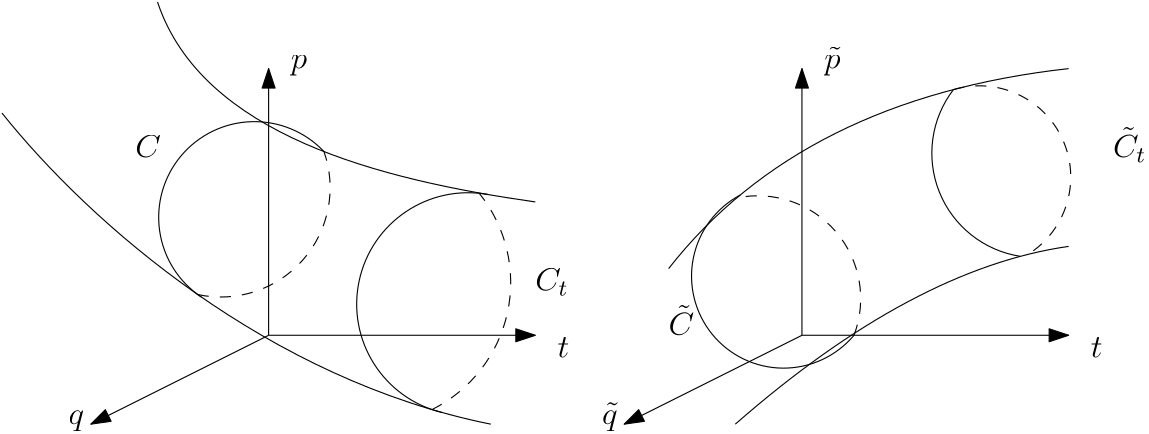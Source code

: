 <?xml version="1.0"?>
<!DOCTYPE ipe SYSTEM "ipe.dtd">
<ipe version="70206" creator="Ipe 7.2.7">
<info created="D:20180623033930" modified="D:20180623033930"/>
<ipestyle name="basic">
<symbol name="arrow/arc(spx)">
<path stroke="sym-stroke" fill="sym-stroke" pen="sym-pen">
0 0 m
-1 0.333 l
-1 -0.333 l
h
</path>
</symbol>
<symbol name="arrow/farc(spx)">
<path stroke="sym-stroke" fill="white" pen="sym-pen">
0 0 m
-1 0.333 l
-1 -0.333 l
h
</path>
</symbol>
<symbol name="arrow/ptarc(spx)">
<path stroke="sym-stroke" fill="sym-stroke" pen="sym-pen">
0 0 m
-1 0.333 l
-0.8 0 l
-1 -0.333 l
h
</path>
</symbol>
<symbol name="arrow/fptarc(spx)">
<path stroke="sym-stroke" fill="white" pen="sym-pen">
0 0 m
-1 0.333 l
-0.8 0 l
-1 -0.333 l
h
</path>
</symbol>
<symbol name="mark/circle(sx)" transformations="translations">
<path fill="sym-stroke">
0.6 0 0 0.6 0 0 e
0.4 0 0 0.4 0 0 e
</path>
</symbol>
<symbol name="mark/disk(sx)" transformations="translations">
<path fill="sym-stroke">
0.6 0 0 0.6 0 0 e
</path>
</symbol>
<symbol name="mark/fdisk(sfx)" transformations="translations">
<group>
<path fill="sym-fill">
0.5 0 0 0.5 0 0 e
</path>
<path fill="sym-stroke" fillrule="eofill">
0.6 0 0 0.6 0 0 e
0.4 0 0 0.4 0 0 e
</path>
</group>
</symbol>
<symbol name="mark/box(sx)" transformations="translations">
<path fill="sym-stroke" fillrule="eofill">
-0.6 -0.6 m
0.6 -0.6 l
0.6 0.6 l
-0.6 0.6 l
h
-0.4 -0.4 m
0.4 -0.4 l
0.4 0.4 l
-0.4 0.4 l
h
</path>
</symbol>
<symbol name="mark/square(sx)" transformations="translations">
<path fill="sym-stroke">
-0.6 -0.6 m
0.6 -0.6 l
0.6 0.6 l
-0.6 0.6 l
h
</path>
</symbol>
<symbol name="mark/fsquare(sfx)" transformations="translations">
<group>
<path fill="sym-fill">
-0.5 -0.5 m
0.5 -0.5 l
0.5 0.5 l
-0.5 0.5 l
h
</path>
<path fill="sym-stroke" fillrule="eofill">
-0.6 -0.6 m
0.6 -0.6 l
0.6 0.6 l
-0.6 0.6 l
h
-0.4 -0.4 m
0.4 -0.4 l
0.4 0.4 l
-0.4 0.4 l
h
</path>
</group>
</symbol>
<symbol name="mark/cross(sx)" transformations="translations">
<group>
<path fill="sym-stroke">
-0.43 -0.57 m
0.57 0.43 l
0.43 0.57 l
-0.57 -0.43 l
h
</path>
<path fill="sym-stroke">
-0.43 0.57 m
0.57 -0.43 l
0.43 -0.57 l
-0.57 0.43 l
h
</path>
</group>
</symbol>
<symbol name="arrow/fnormal(spx)">
<path stroke="sym-stroke" fill="white" pen="sym-pen">
0 0 m
-1 0.333 l
-1 -0.333 l
h
</path>
</symbol>
<symbol name="arrow/pointed(spx)">
<path stroke="sym-stroke" fill="sym-stroke" pen="sym-pen">
0 0 m
-1 0.333 l
-0.8 0 l
-1 -0.333 l
h
</path>
</symbol>
<symbol name="arrow/fpointed(spx)">
<path stroke="sym-stroke" fill="white" pen="sym-pen">
0 0 m
-1 0.333 l
-0.8 0 l
-1 -0.333 l
h
</path>
</symbol>
<symbol name="arrow/linear(spx)">
<path stroke="sym-stroke" pen="sym-pen">
-1 0.333 m
0 0 l
-1 -0.333 l
</path>
</symbol>
<symbol name="arrow/fdouble(spx)">
<path stroke="sym-stroke" fill="white" pen="sym-pen">
0 0 m
-1 0.333 l
-1 -0.333 l
h
-1 0 m
-2 0.333 l
-2 -0.333 l
h
</path>
</symbol>
<symbol name="arrow/double(spx)">
<path stroke="sym-stroke" fill="sym-stroke" pen="sym-pen">
0 0 m
-1 0.333 l
-1 -0.333 l
h
-1 0 m
-2 0.333 l
-2 -0.333 l
h
</path>
</symbol>
<pen name="heavier" value="0.8"/>
<pen name="fat" value="1.2"/>
<pen name="ultrafat" value="2"/>
<symbolsize name="large" value="5"/>
<symbolsize name="small" value="2"/>
<symbolsize name="tiny" value="1.1"/>
<arrowsize name="large" value="10"/>
<arrowsize name="small" value="5"/>
<arrowsize name="tiny" value="3"/>
<color name="red" value="1 0 0"/>
<color name="green" value="0 1 0"/>
<color name="blue" value="0 0 1"/>
<color name="yellow" value="1 1 0"/>
<color name="orange" value="1 0.647 0"/>
<color name="gold" value="1 0.843 0"/>
<color name="purple" value="0.627 0.125 0.941"/>
<color name="gray" value="0.745"/>
<color name="brown" value="0.647 0.165 0.165"/>
<color name="navy" value="0 0 0.502"/>
<color name="pink" value="1 0.753 0.796"/>
<color name="seagreen" value="0.18 0.545 0.341"/>
<color name="turquoise" value="0.251 0.878 0.816"/>
<color name="violet" value="0.933 0.51 0.933"/>
<color name="darkblue" value="0 0 0.545"/>
<color name="darkcyan" value="0 0.545 0.545"/>
<color name="darkgray" value="0.663"/>
<color name="darkgreen" value="0 0.392 0"/>
<color name="darkmagenta" value="0.545 0 0.545"/>
<color name="darkorange" value="1 0.549 0"/>
<color name="darkred" value="0.545 0 0"/>
<color name="lightblue" value="0.678 0.847 0.902"/>
<color name="lightcyan" value="0.878 1 1"/>
<color name="lightgray" value="0.827"/>
<color name="lightgreen" value="0.565 0.933 0.565"/>
<color name="lightyellow" value="1 1 0.878"/>
<dashstyle name="dashed" value="[4] 0"/>
<dashstyle name="dotted" value="[1 3] 0"/>
<dashstyle name="dash dotted" value="[4 2 1 2] 0"/>
<dashstyle name="dash dot dotted" value="[4 2 1 2 1 2] 0"/>
<textsize name="large" value="\large"/>
<textsize name="Large" value="\Large"/>
<textsize name="LARGE" value="\LARGE"/>
<textsize name="huge" value="\huge"/>
<textsize name="Huge" value="\Huge"/>
<textsize name="small" value="\small"/>
<textsize name="footnote" value="\footnotesize"/>
<textsize name="tiny" value="\tiny"/>
<textstyle name="center" begin="\begin{center}" end="\end{center}"/>
<textstyle name="itemize" begin="\begin{itemize}" end="\end{itemize}"/>
<textstyle name="item" begin="\begin{itemize}\item{}" end="\end{itemize}"/>
<gridsize name="4 pts" value="4"/>
<gridsize name="8 pts (~3 mm)" value="8"/>
<gridsize name="16 pts (~6 mm)" value="16"/>
<gridsize name="32 pts (~12 mm)" value="32"/>
<gridsize name="10 pts (~3.5 mm)" value="10"/>
<gridsize name="20 pts (~7 mm)" value="20"/>
<gridsize name="14 pts (~5 mm)" value="14"/>
<gridsize name="28 pts (~10 mm)" value="28"/>
<gridsize name="56 pts (~20 mm)" value="56"/>
<anglesize name="90 deg" value="90"/>
<anglesize name="60 deg" value="60"/>
<anglesize name="45 deg" value="45"/>
<anglesize name="30 deg" value="30"/>
<anglesize name="22.5 deg" value="22.5"/>
<opacity name="10%" value="0.1"/>
<opacity name="30%" value="0.3"/>
<opacity name="50%" value="0.5"/>
<opacity name="75%" value="0.75"/>
<tiling name="falling" angle="-60" step="4" width="1"/>
<tiling name="rising" angle="30" step="4" width="1"/>
</ipestyle>
<page>
<layer name="alpha"/>
<view layers="alpha" active="alpha"/>
<path layer="alpha" stroke="black" arrow="normal/normal">
160 192 m
256 192 l
</path>
<path stroke="black" arrow="normal/normal">
160 192 m
160 288 l
</path>
<path stroke="black" arrow="normal/normal">
160 192 m
96 160 l
</path>
<path stroke="black">
120 312 m
136 264
200 248
256 240 c
</path>
<path stroke="black">
64 272 m
96 232
160 176
240 160 c
</path>
<path stroke="black">
179.955 258.115 m
34.4697 0 0 34.4697 154.898 234.444 135.81 205.741 a
</path>
<path stroke="black" dash="dashed">
134.497 206.659 m
39.3431 0 0 39.3431 142.804 245.116 179.927 258.144 a
</path>
<path stroke="black">
239.046 242.659 m
40.1112 0 0 40.1112 231.823 203.203 222.457 164.201 a
</path>
<path stroke="black" dash="dashed">
218.824 165.257 m
51.1183 0 0 51.1183 196.035 211.015 235.818 243.115 a
</path>
<text matrix="1 0 0 1 -16 16" transformations="translations" pos="104 144" stroke="black" type="label" width="5.619" height="5.152" depth="2.32" valign="baseline" size="large" style="math">q</text>
<text transformations="translations" pos="264 184" stroke="black" type="label" width="4.227" height="7.353" depth="0" valign="baseline" size="large" style="math">t</text>
<text transformations="translations" pos="168 288" stroke="black" type="label" width="5.875" height="5.152" depth="2.32" valign="baseline" size="large" style="math">p</text>
<text transformations="translations" pos="112 256" stroke="black" type="label" width="9.234" height="8.169" depth="0" valign="baseline" size="large" style="math">C</text>
<text transformations="translations" pos="256 208" stroke="black" type="label" width="11.931" height="8.173" depth="1.79" valign="baseline" size="large" style="math">C_t</text>
<path stroke="black" arrow="normal/normal">
352 192 m
448 192 l
</path>
<path stroke="black" arrow="normal/normal">
352 192 m
288 160 l
</path>
<path stroke="black" arrow="normal/normal">
352 192 m
352 280 l
352 288 l
</path>
<path stroke="black">
304 216 m
352 277.31
448 288 c
</path>
<path stroke="black">
328 160 m
392 216
448 224 c
</path>
<path stroke="black">
329.782 242.494 m
33.1119 0 0 33.1119 345.368 213.28 370.737 192 a
</path>
<path stroke="black" dash="dashed">
370.737 192 m
37.0619 0 0 37.0619 336.088 205.154 328.51 241.432 a
</path>
<path stroke="black">
430.642 220.419 m
37.5693 0 0 -37.5693 436.334 257.555 406.546 280.449 a
</path>
<path stroke="black" dash="dashed">
406.533 280.432 m
32.8511 0 0 -32.8511 415.915 248.948 433.387 221.129 a
</path>
<text transformations="translations" pos="464 256" stroke="black" type="label" width="11.931" height="10.96" depth="1.79" valign="baseline" size="large" style="math">\tilde C_t</text>
<text transformations="translations" pos="304 192" stroke="black" type="label" width="9.234" height="10.957" depth="0" valign="baseline" size="large" style="math">\tilde C</text>
<text transformations="translations" pos="456 184" stroke="black" type="label" width="4.227" height="7.353" depth="0" valign="baseline" size="large" style="math">t</text>
<text transformations="translations" pos="280 160" stroke="black" type="label" width="5.619" height="7.939" depth="2.32" valign="baseline" size="large" style="math">\tilde q</text>
<text transformations="translations" pos="360 288" stroke="black" type="label" width="5.875" height="7.939" depth="2.32" valign="baseline" size="large" style="math">\tilde p</text>
</page>
</ipe>
